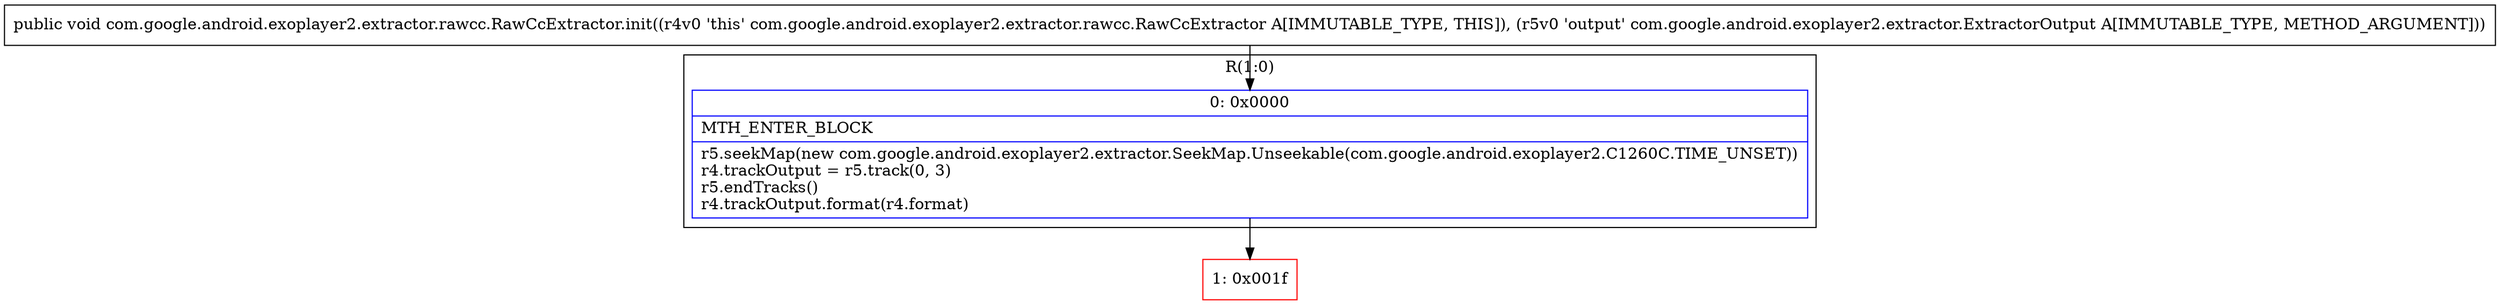 digraph "CFG forcom.google.android.exoplayer2.extractor.rawcc.RawCcExtractor.init(Lcom\/google\/android\/exoplayer2\/extractor\/ExtractorOutput;)V" {
subgraph cluster_Region_1752710999 {
label = "R(1:0)";
node [shape=record,color=blue];
Node_0 [shape=record,label="{0\:\ 0x0000|MTH_ENTER_BLOCK\l|r5.seekMap(new com.google.android.exoplayer2.extractor.SeekMap.Unseekable(com.google.android.exoplayer2.C1260C.TIME_UNSET))\lr4.trackOutput = r5.track(0, 3)\lr5.endTracks()\lr4.trackOutput.format(r4.format)\l}"];
}
Node_1 [shape=record,color=red,label="{1\:\ 0x001f}"];
MethodNode[shape=record,label="{public void com.google.android.exoplayer2.extractor.rawcc.RawCcExtractor.init((r4v0 'this' com.google.android.exoplayer2.extractor.rawcc.RawCcExtractor A[IMMUTABLE_TYPE, THIS]), (r5v0 'output' com.google.android.exoplayer2.extractor.ExtractorOutput A[IMMUTABLE_TYPE, METHOD_ARGUMENT])) }"];
MethodNode -> Node_0;
Node_0 -> Node_1;
}

